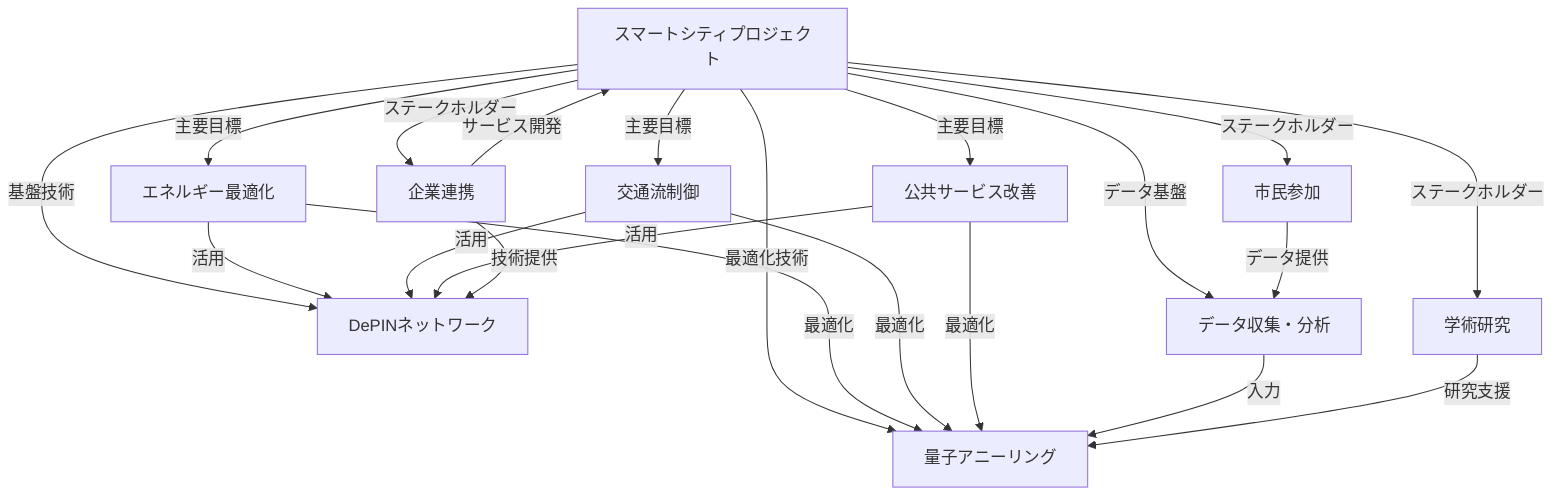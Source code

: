 graph TD
    A["スマートシティプロジェクト"]
    B["エネルギー最適化"]
    C["交通流制御"]
    D["公共サービス改善"]
    E["DePINネットワーク"]
    F["量子アニーリング"]
    G["データ収集・分析"]
    H["市民参加"]
    I["企業連携"]
    J["学術研究"]

    A -->|主要目標| B
    A -->|主要目標| C
    A -->|主要目標| D
    A -->|基盤技術| E
    A -->|最適化技術| F
    A -->|データ基盤| G
    A -->|ステークホルダー| H
    A -->|ステークホルダー| I
    A -->|ステークホルダー| J

    B -->|活用| E
    B -->|最適化| F
    C -->|活用| E
    C -->|最適化| F
    D -->|活用| E
    D -->|最適化| F

    G -->|入力| F
    H -->|データ提供| G
    I -->|技術提供| E
    I -->|サービス開発| A
    J -->|研究支援| F